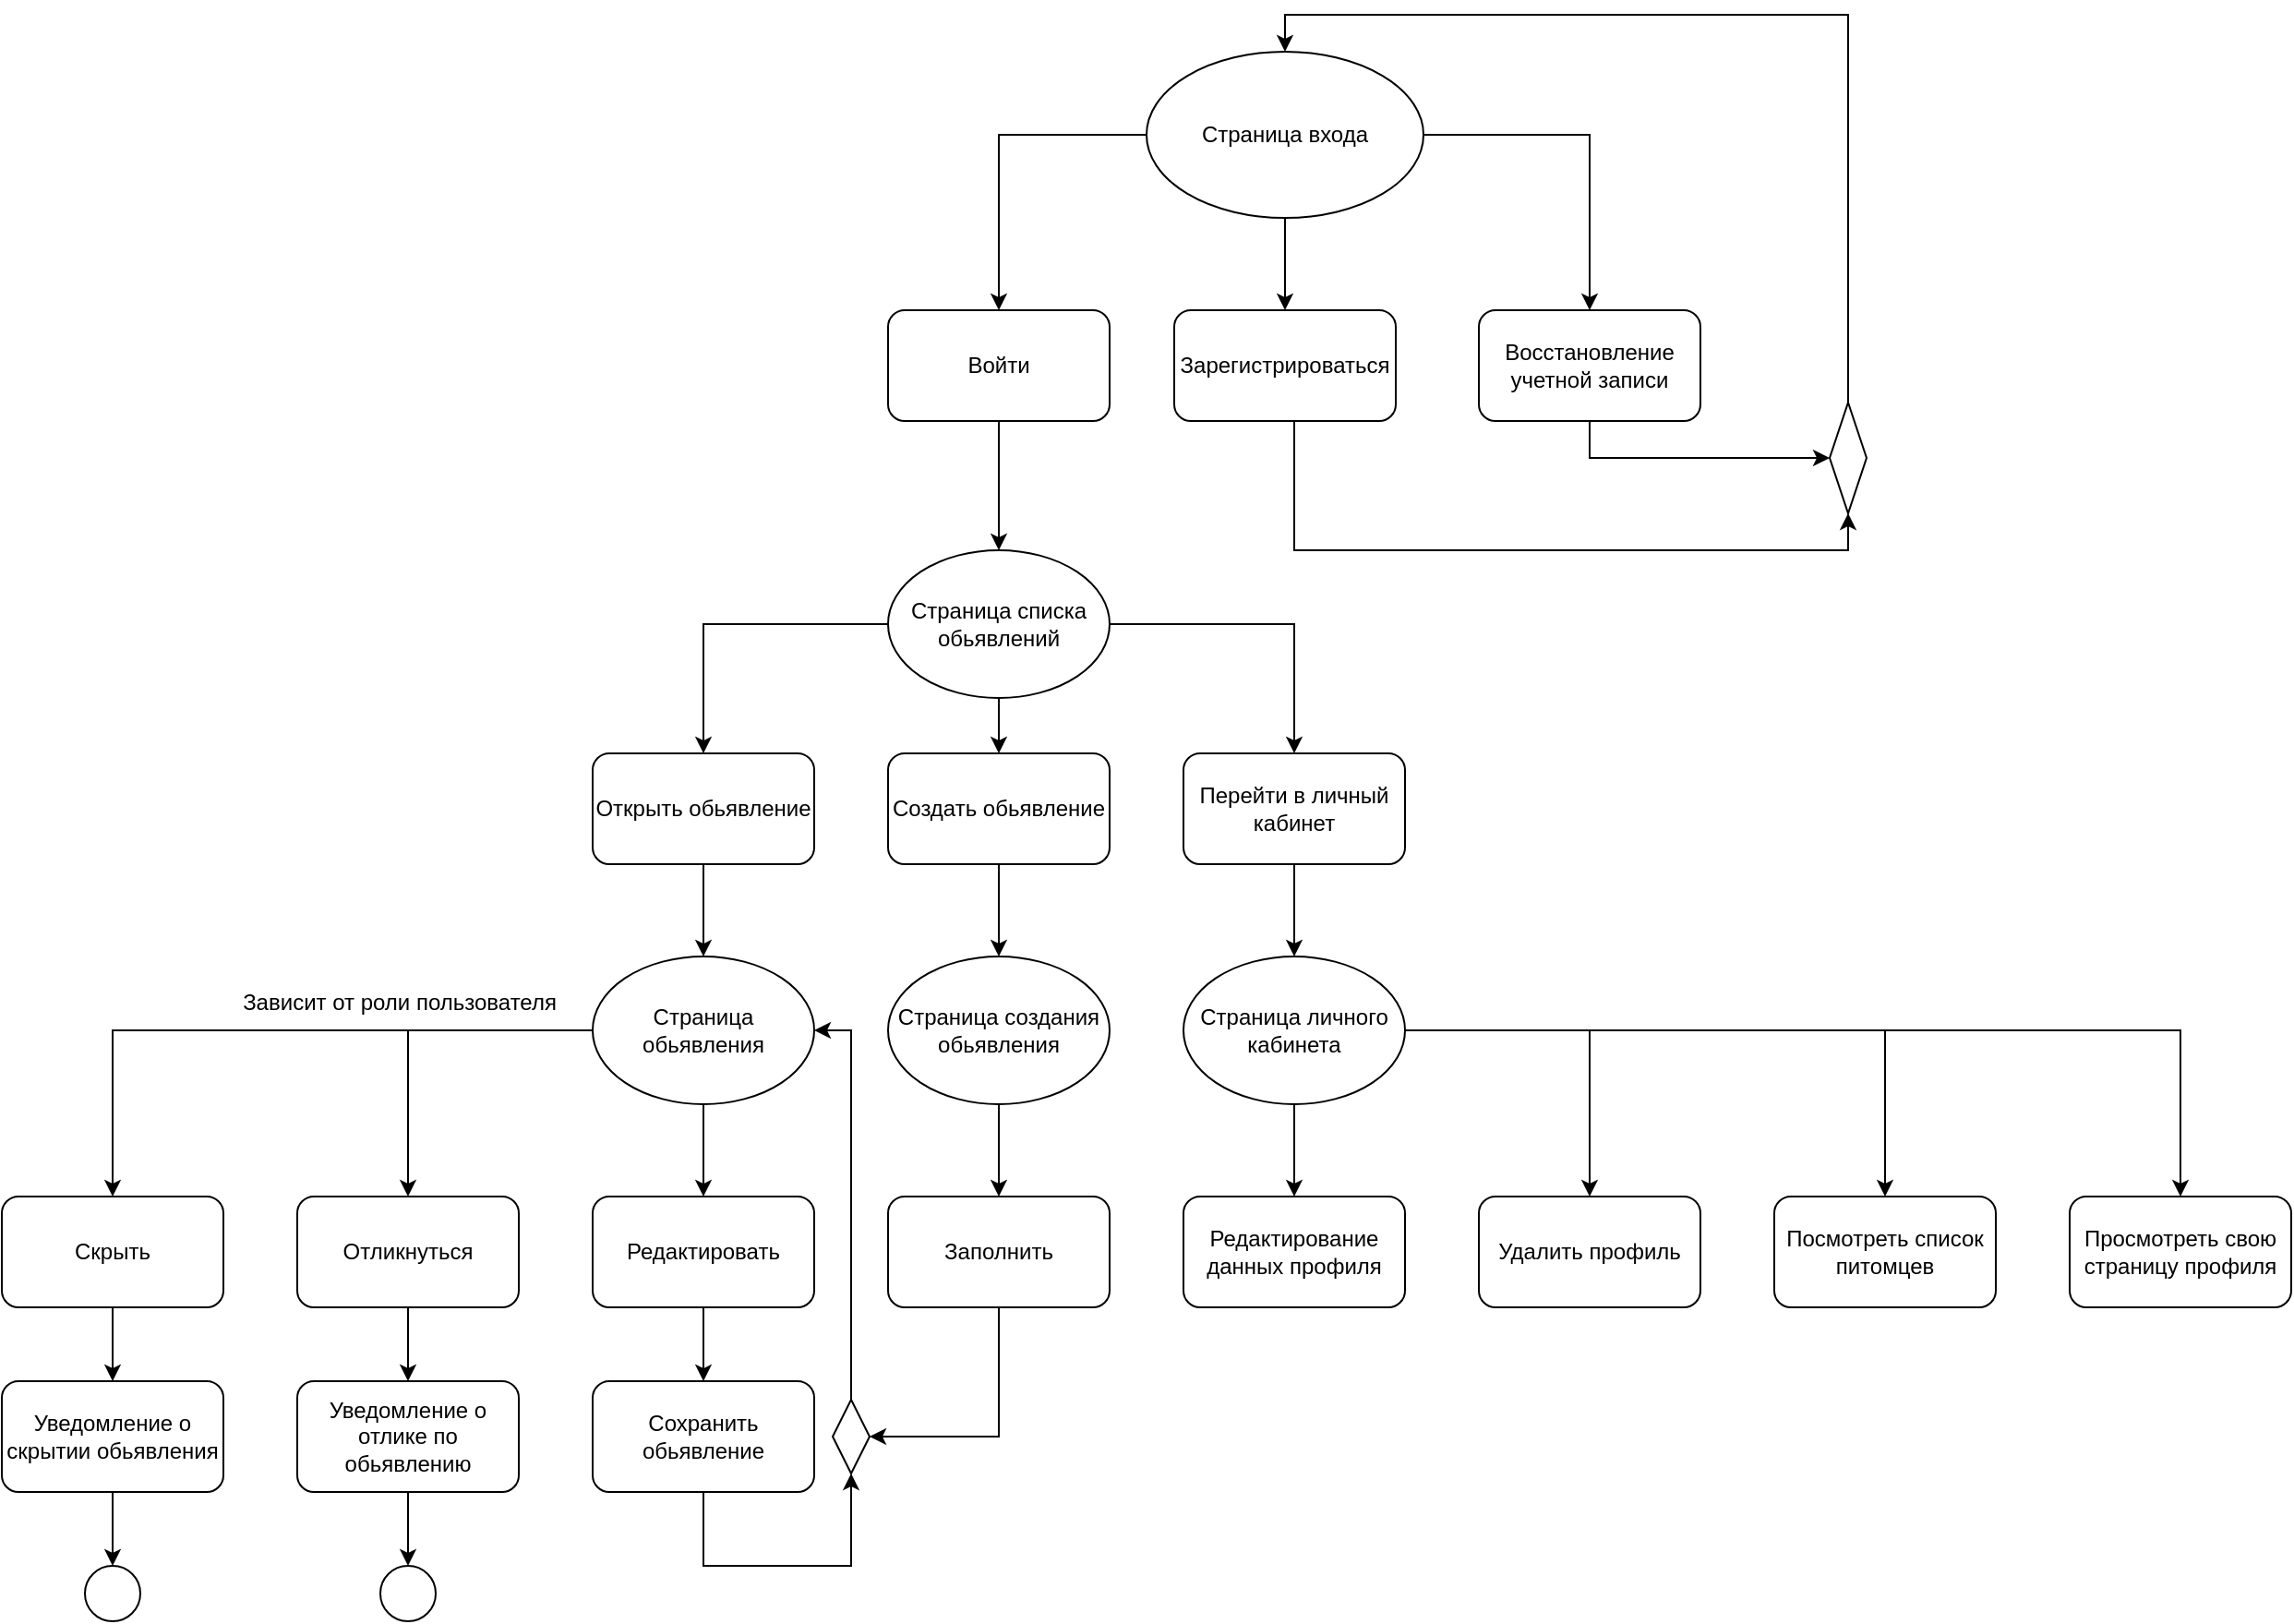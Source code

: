 <mxfile version="24.7.17">
  <diagram name="Page-1" id="xSTa4bAv6NXTP034fpUP">
    <mxGraphModel dx="1687" dy="635" grid="1" gridSize="10" guides="1" tooltips="1" connect="1" arrows="1" fold="1" page="1" pageScale="1" pageWidth="850" pageHeight="1100" math="0" shadow="0">
      <root>
        <mxCell id="0" />
        <mxCell id="1" parent="0" />
        <mxCell id="E1MoNTwq4y8mapBGVoiS-58" style="edgeStyle=orthogonalEdgeStyle;rounded=0;orthogonalLoop=1;jettySize=auto;html=1;entryX=0.5;entryY=1;entryDx=0;entryDy=0;" edge="1" parent="1" source="E1MoNTwq4y8mapBGVoiS-2" target="E1MoNTwq4y8mapBGVoiS-10">
          <mxGeometry relative="1" as="geometry">
            <Array as="points">
              <mxPoint x="420" y="330" />
              <mxPoint x="720" y="330" />
            </Array>
          </mxGeometry>
        </mxCell>
        <mxCell id="E1MoNTwq4y8mapBGVoiS-2" value="Зарегистрироваться" style="rounded=1;whiteSpace=wrap;html=1;" vertex="1" parent="1">
          <mxGeometry x="355" y="200" width="120" height="60" as="geometry" />
        </mxCell>
        <mxCell id="E1MoNTwq4y8mapBGVoiS-6" style="edgeStyle=orthogonalEdgeStyle;rounded=0;orthogonalLoop=1;jettySize=auto;html=1;entryX=0.5;entryY=0;entryDx=0;entryDy=0;" edge="1" parent="1" source="E1MoNTwq4y8mapBGVoiS-3" target="E1MoNTwq4y8mapBGVoiS-4">
          <mxGeometry relative="1" as="geometry" />
        </mxCell>
        <mxCell id="E1MoNTwq4y8mapBGVoiS-7" style="edgeStyle=orthogonalEdgeStyle;rounded=0;orthogonalLoop=1;jettySize=auto;html=1;entryX=0.5;entryY=0;entryDx=0;entryDy=0;" edge="1" parent="1" source="E1MoNTwq4y8mapBGVoiS-3" target="E1MoNTwq4y8mapBGVoiS-2">
          <mxGeometry relative="1" as="geometry" />
        </mxCell>
        <mxCell id="E1MoNTwq4y8mapBGVoiS-8" style="edgeStyle=orthogonalEdgeStyle;rounded=0;orthogonalLoop=1;jettySize=auto;html=1;entryX=0.5;entryY=0;entryDx=0;entryDy=0;" edge="1" parent="1" source="E1MoNTwq4y8mapBGVoiS-3" target="E1MoNTwq4y8mapBGVoiS-5">
          <mxGeometry relative="1" as="geometry" />
        </mxCell>
        <mxCell id="E1MoNTwq4y8mapBGVoiS-3" value="Страница входа" style="ellipse;whiteSpace=wrap;html=1;" vertex="1" parent="1">
          <mxGeometry x="340" y="60" width="150" height="90" as="geometry" />
        </mxCell>
        <mxCell id="E1MoNTwq4y8mapBGVoiS-15" style="edgeStyle=orthogonalEdgeStyle;rounded=0;orthogonalLoop=1;jettySize=auto;html=1;entryX=0.5;entryY=0;entryDx=0;entryDy=0;" edge="1" parent="1" source="E1MoNTwq4y8mapBGVoiS-4" target="E1MoNTwq4y8mapBGVoiS-14">
          <mxGeometry relative="1" as="geometry" />
        </mxCell>
        <mxCell id="E1MoNTwq4y8mapBGVoiS-4" value="Войти" style="rounded=1;whiteSpace=wrap;html=1;" vertex="1" parent="1">
          <mxGeometry x="200" y="200" width="120" height="60" as="geometry" />
        </mxCell>
        <mxCell id="E1MoNTwq4y8mapBGVoiS-57" style="edgeStyle=orthogonalEdgeStyle;rounded=0;orthogonalLoop=1;jettySize=auto;html=1;entryX=0;entryY=0.5;entryDx=0;entryDy=0;" edge="1" parent="1" source="E1MoNTwq4y8mapBGVoiS-5" target="E1MoNTwq4y8mapBGVoiS-10">
          <mxGeometry relative="1" as="geometry">
            <Array as="points">
              <mxPoint x="580" y="280" />
            </Array>
          </mxGeometry>
        </mxCell>
        <mxCell id="E1MoNTwq4y8mapBGVoiS-5" value="Восстановление учетной записи" style="rounded=1;whiteSpace=wrap;html=1;" vertex="1" parent="1">
          <mxGeometry x="520" y="200" width="120" height="60" as="geometry" />
        </mxCell>
        <mxCell id="E1MoNTwq4y8mapBGVoiS-11" style="edgeStyle=orthogonalEdgeStyle;rounded=0;orthogonalLoop=1;jettySize=auto;html=1;entryX=0.5;entryY=0;entryDx=0;entryDy=0;" edge="1" parent="1" source="E1MoNTwq4y8mapBGVoiS-10" target="E1MoNTwq4y8mapBGVoiS-3">
          <mxGeometry relative="1" as="geometry">
            <Array as="points">
              <mxPoint x="720" y="40" />
              <mxPoint x="415" y="40" />
            </Array>
          </mxGeometry>
        </mxCell>
        <mxCell id="E1MoNTwq4y8mapBGVoiS-10" value="" style="rhombus;whiteSpace=wrap;html=1;" vertex="1" parent="1">
          <mxGeometry x="710" y="250" width="20" height="60" as="geometry" />
        </mxCell>
        <mxCell id="E1MoNTwq4y8mapBGVoiS-19" style="edgeStyle=orthogonalEdgeStyle;rounded=0;orthogonalLoop=1;jettySize=auto;html=1;entryX=0.5;entryY=0;entryDx=0;entryDy=0;" edge="1" parent="1" source="E1MoNTwq4y8mapBGVoiS-14" target="E1MoNTwq4y8mapBGVoiS-16">
          <mxGeometry relative="1" as="geometry" />
        </mxCell>
        <mxCell id="E1MoNTwq4y8mapBGVoiS-20" value="" style="edgeStyle=orthogonalEdgeStyle;rounded=0;orthogonalLoop=1;jettySize=auto;html=1;" edge="1" parent="1" source="E1MoNTwq4y8mapBGVoiS-14" target="E1MoNTwq4y8mapBGVoiS-18">
          <mxGeometry relative="1" as="geometry" />
        </mxCell>
        <mxCell id="E1MoNTwq4y8mapBGVoiS-21" style="edgeStyle=orthogonalEdgeStyle;rounded=0;orthogonalLoop=1;jettySize=auto;html=1;entryX=0.5;entryY=0;entryDx=0;entryDy=0;" edge="1" parent="1" source="E1MoNTwq4y8mapBGVoiS-14" target="E1MoNTwq4y8mapBGVoiS-17">
          <mxGeometry relative="1" as="geometry" />
        </mxCell>
        <mxCell id="E1MoNTwq4y8mapBGVoiS-14" value="Страница списка обьявлений" style="ellipse;whiteSpace=wrap;html=1;" vertex="1" parent="1">
          <mxGeometry x="200" y="330" width="120" height="80" as="geometry" />
        </mxCell>
        <mxCell id="E1MoNTwq4y8mapBGVoiS-23" value="" style="edgeStyle=orthogonalEdgeStyle;rounded=0;orthogonalLoop=1;jettySize=auto;html=1;" edge="1" parent="1" source="E1MoNTwq4y8mapBGVoiS-16" target="E1MoNTwq4y8mapBGVoiS-22">
          <mxGeometry relative="1" as="geometry" />
        </mxCell>
        <mxCell id="E1MoNTwq4y8mapBGVoiS-16" value="Открыть обьявление" style="rounded=1;whiteSpace=wrap;html=1;" vertex="1" parent="1">
          <mxGeometry x="40" y="440" width="120" height="60" as="geometry" />
        </mxCell>
        <mxCell id="E1MoNTwq4y8mapBGVoiS-27" value="" style="edgeStyle=orthogonalEdgeStyle;rounded=0;orthogonalLoop=1;jettySize=auto;html=1;" edge="1" parent="1" source="E1MoNTwq4y8mapBGVoiS-17" target="E1MoNTwq4y8mapBGVoiS-26">
          <mxGeometry relative="1" as="geometry" />
        </mxCell>
        <mxCell id="E1MoNTwq4y8mapBGVoiS-17" value="Перейти в личный кабинет" style="rounded=1;whiteSpace=wrap;html=1;" vertex="1" parent="1">
          <mxGeometry x="360" y="440" width="120" height="60" as="geometry" />
        </mxCell>
        <mxCell id="E1MoNTwq4y8mapBGVoiS-25" value="" style="edgeStyle=orthogonalEdgeStyle;rounded=0;orthogonalLoop=1;jettySize=auto;html=1;" edge="1" parent="1" source="E1MoNTwq4y8mapBGVoiS-18" target="E1MoNTwq4y8mapBGVoiS-24">
          <mxGeometry relative="1" as="geometry" />
        </mxCell>
        <mxCell id="E1MoNTwq4y8mapBGVoiS-18" value="Создать обьявление" style="rounded=1;whiteSpace=wrap;html=1;" vertex="1" parent="1">
          <mxGeometry x="200" y="440" width="120" height="60" as="geometry" />
        </mxCell>
        <mxCell id="E1MoNTwq4y8mapBGVoiS-31" value="" style="edgeStyle=orthogonalEdgeStyle;rounded=0;orthogonalLoop=1;jettySize=auto;html=1;" edge="1" parent="1" source="E1MoNTwq4y8mapBGVoiS-22" target="E1MoNTwq4y8mapBGVoiS-29">
          <mxGeometry relative="1" as="geometry" />
        </mxCell>
        <mxCell id="E1MoNTwq4y8mapBGVoiS-32" style="edgeStyle=orthogonalEdgeStyle;rounded=0;orthogonalLoop=1;jettySize=auto;html=1;entryX=0.5;entryY=0;entryDx=0;entryDy=0;" edge="1" parent="1" source="E1MoNTwq4y8mapBGVoiS-22" target="E1MoNTwq4y8mapBGVoiS-28">
          <mxGeometry relative="1" as="geometry" />
        </mxCell>
        <mxCell id="E1MoNTwq4y8mapBGVoiS-33" style="edgeStyle=orthogonalEdgeStyle;rounded=0;orthogonalLoop=1;jettySize=auto;html=1;entryX=0.5;entryY=0;entryDx=0;entryDy=0;" edge="1" parent="1" source="E1MoNTwq4y8mapBGVoiS-22" target="E1MoNTwq4y8mapBGVoiS-30">
          <mxGeometry relative="1" as="geometry" />
        </mxCell>
        <mxCell id="E1MoNTwq4y8mapBGVoiS-22" value="Страница обьявления" style="ellipse;whiteSpace=wrap;html=1;" vertex="1" parent="1">
          <mxGeometry x="40" y="550" width="120" height="80" as="geometry" />
        </mxCell>
        <mxCell id="E1MoNTwq4y8mapBGVoiS-36" value="" style="edgeStyle=orthogonalEdgeStyle;rounded=0;orthogonalLoop=1;jettySize=auto;html=1;" edge="1" parent="1" source="E1MoNTwq4y8mapBGVoiS-24" target="E1MoNTwq4y8mapBGVoiS-35">
          <mxGeometry relative="1" as="geometry" />
        </mxCell>
        <mxCell id="E1MoNTwq4y8mapBGVoiS-24" value="Страница создания обьявления" style="ellipse;whiteSpace=wrap;html=1;" vertex="1" parent="1">
          <mxGeometry x="200" y="550" width="120" height="80" as="geometry" />
        </mxCell>
        <mxCell id="E1MoNTwq4y8mapBGVoiS-60" value="" style="edgeStyle=orthogonalEdgeStyle;rounded=0;orthogonalLoop=1;jettySize=auto;html=1;" edge="1" parent="1" source="E1MoNTwq4y8mapBGVoiS-26" target="E1MoNTwq4y8mapBGVoiS-59">
          <mxGeometry relative="1" as="geometry" />
        </mxCell>
        <mxCell id="E1MoNTwq4y8mapBGVoiS-62" style="edgeStyle=orthogonalEdgeStyle;rounded=0;orthogonalLoop=1;jettySize=auto;html=1;entryX=0.5;entryY=0;entryDx=0;entryDy=0;" edge="1" parent="1" source="E1MoNTwq4y8mapBGVoiS-26" target="E1MoNTwq4y8mapBGVoiS-61">
          <mxGeometry relative="1" as="geometry" />
        </mxCell>
        <mxCell id="E1MoNTwq4y8mapBGVoiS-64" style="edgeStyle=orthogonalEdgeStyle;rounded=0;orthogonalLoop=1;jettySize=auto;html=1;entryX=0.5;entryY=0;entryDx=0;entryDy=0;" edge="1" parent="1" source="E1MoNTwq4y8mapBGVoiS-26" target="E1MoNTwq4y8mapBGVoiS-63">
          <mxGeometry relative="1" as="geometry" />
        </mxCell>
        <mxCell id="E1MoNTwq4y8mapBGVoiS-66" style="edgeStyle=orthogonalEdgeStyle;rounded=0;orthogonalLoop=1;jettySize=auto;html=1;entryX=0.5;entryY=0;entryDx=0;entryDy=0;" edge="1" parent="1" source="E1MoNTwq4y8mapBGVoiS-26" target="E1MoNTwq4y8mapBGVoiS-65">
          <mxGeometry relative="1" as="geometry" />
        </mxCell>
        <mxCell id="E1MoNTwq4y8mapBGVoiS-26" value="Страница личного кабинета" style="ellipse;whiteSpace=wrap;html=1;" vertex="1" parent="1">
          <mxGeometry x="360" y="550" width="120" height="80" as="geometry" />
        </mxCell>
        <mxCell id="E1MoNTwq4y8mapBGVoiS-42" value="" style="edgeStyle=orthogonalEdgeStyle;rounded=0;orthogonalLoop=1;jettySize=auto;html=1;" edge="1" parent="1" source="E1MoNTwq4y8mapBGVoiS-28" target="E1MoNTwq4y8mapBGVoiS-41">
          <mxGeometry relative="1" as="geometry" />
        </mxCell>
        <mxCell id="E1MoNTwq4y8mapBGVoiS-28" value="Отликнуться" style="rounded=1;whiteSpace=wrap;html=1;" vertex="1" parent="1">
          <mxGeometry x="-120" y="680" width="120" height="60" as="geometry" />
        </mxCell>
        <mxCell id="E1MoNTwq4y8mapBGVoiS-49" value="" style="edgeStyle=orthogonalEdgeStyle;rounded=0;orthogonalLoop=1;jettySize=auto;html=1;" edge="1" parent="1" source="E1MoNTwq4y8mapBGVoiS-29" target="E1MoNTwq4y8mapBGVoiS-48">
          <mxGeometry relative="1" as="geometry" />
        </mxCell>
        <mxCell id="E1MoNTwq4y8mapBGVoiS-29" value="Редактировать" style="rounded=1;whiteSpace=wrap;html=1;" vertex="1" parent="1">
          <mxGeometry x="40" y="680" width="120" height="60" as="geometry" />
        </mxCell>
        <mxCell id="E1MoNTwq4y8mapBGVoiS-40" value="" style="edgeStyle=orthogonalEdgeStyle;rounded=0;orthogonalLoop=1;jettySize=auto;html=1;" edge="1" parent="1" source="E1MoNTwq4y8mapBGVoiS-30" target="E1MoNTwq4y8mapBGVoiS-39">
          <mxGeometry relative="1" as="geometry" />
        </mxCell>
        <mxCell id="E1MoNTwq4y8mapBGVoiS-30" value="Скрыть" style="rounded=1;whiteSpace=wrap;html=1;" vertex="1" parent="1">
          <mxGeometry x="-280" y="680" width="120" height="60" as="geometry" />
        </mxCell>
        <mxCell id="E1MoNTwq4y8mapBGVoiS-34" value="Зависит от роли пользователя" style="text;html=1;align=center;verticalAlign=middle;resizable=0;points=[];autosize=1;strokeColor=none;fillColor=none;" vertex="1" parent="1">
          <mxGeometry x="-160" y="560" width="190" height="30" as="geometry" />
        </mxCell>
        <mxCell id="E1MoNTwq4y8mapBGVoiS-54" style="edgeStyle=orthogonalEdgeStyle;rounded=0;orthogonalLoop=1;jettySize=auto;html=1;entryX=1;entryY=0.5;entryDx=0;entryDy=0;" edge="1" parent="1" source="E1MoNTwq4y8mapBGVoiS-35" target="E1MoNTwq4y8mapBGVoiS-51">
          <mxGeometry relative="1" as="geometry">
            <Array as="points">
              <mxPoint x="260" y="810" />
            </Array>
          </mxGeometry>
        </mxCell>
        <mxCell id="E1MoNTwq4y8mapBGVoiS-35" value="Заполнить" style="rounded=1;whiteSpace=wrap;html=1;" vertex="1" parent="1">
          <mxGeometry x="200" y="680" width="120" height="60" as="geometry" />
        </mxCell>
        <mxCell id="E1MoNTwq4y8mapBGVoiS-44" value="" style="edgeStyle=orthogonalEdgeStyle;rounded=0;orthogonalLoop=1;jettySize=auto;html=1;" edge="1" parent="1" source="E1MoNTwq4y8mapBGVoiS-39" target="E1MoNTwq4y8mapBGVoiS-43">
          <mxGeometry relative="1" as="geometry" />
        </mxCell>
        <mxCell id="E1MoNTwq4y8mapBGVoiS-39" value="Уведомление о скрытии обьявления" style="whiteSpace=wrap;html=1;rounded=1;" vertex="1" parent="1">
          <mxGeometry x="-280" y="780" width="120" height="60" as="geometry" />
        </mxCell>
        <mxCell id="E1MoNTwq4y8mapBGVoiS-47" value="" style="edgeStyle=orthogonalEdgeStyle;rounded=0;orthogonalLoop=1;jettySize=auto;html=1;" edge="1" parent="1" source="E1MoNTwq4y8mapBGVoiS-41" target="E1MoNTwq4y8mapBGVoiS-45">
          <mxGeometry relative="1" as="geometry" />
        </mxCell>
        <mxCell id="E1MoNTwq4y8mapBGVoiS-41" value="Уведомление о отлике по обьявлению" style="whiteSpace=wrap;html=1;rounded=1;" vertex="1" parent="1">
          <mxGeometry x="-120" y="780" width="120" height="60" as="geometry" />
        </mxCell>
        <mxCell id="E1MoNTwq4y8mapBGVoiS-43" value="" style="ellipse;whiteSpace=wrap;html=1;rounded=1;" vertex="1" parent="1">
          <mxGeometry x="-235" y="880" width="30" height="30" as="geometry" />
        </mxCell>
        <mxCell id="E1MoNTwq4y8mapBGVoiS-45" value="" style="ellipse;whiteSpace=wrap;html=1;rounded=1;" vertex="1" parent="1">
          <mxGeometry x="-75" y="880" width="30" height="30" as="geometry" />
        </mxCell>
        <mxCell id="E1MoNTwq4y8mapBGVoiS-53" style="edgeStyle=orthogonalEdgeStyle;rounded=0;orthogonalLoop=1;jettySize=auto;html=1;entryX=0.5;entryY=1;entryDx=0;entryDy=0;" edge="1" parent="1" source="E1MoNTwq4y8mapBGVoiS-48" target="E1MoNTwq4y8mapBGVoiS-51">
          <mxGeometry relative="1" as="geometry">
            <Array as="points">
              <mxPoint x="100" y="880" />
              <mxPoint x="180" y="880" />
            </Array>
          </mxGeometry>
        </mxCell>
        <mxCell id="E1MoNTwq4y8mapBGVoiS-48" value="Сохранить обьявление" style="rounded=1;whiteSpace=wrap;html=1;" vertex="1" parent="1">
          <mxGeometry x="40" y="780" width="120" height="60" as="geometry" />
        </mxCell>
        <mxCell id="E1MoNTwq4y8mapBGVoiS-55" style="edgeStyle=orthogonalEdgeStyle;rounded=0;orthogonalLoop=1;jettySize=auto;html=1;entryX=1;entryY=0.5;entryDx=0;entryDy=0;" edge="1" parent="1" source="E1MoNTwq4y8mapBGVoiS-51" target="E1MoNTwq4y8mapBGVoiS-22">
          <mxGeometry relative="1" as="geometry">
            <Array as="points">
              <mxPoint x="180" y="590" />
            </Array>
          </mxGeometry>
        </mxCell>
        <mxCell id="E1MoNTwq4y8mapBGVoiS-51" value="" style="rhombus;whiteSpace=wrap;html=1;" vertex="1" parent="1">
          <mxGeometry x="170" y="790" width="20" height="40" as="geometry" />
        </mxCell>
        <mxCell id="E1MoNTwq4y8mapBGVoiS-59" value="Редактирование данных профиля" style="rounded=1;whiteSpace=wrap;html=1;" vertex="1" parent="1">
          <mxGeometry x="360" y="680" width="120" height="60" as="geometry" />
        </mxCell>
        <mxCell id="E1MoNTwq4y8mapBGVoiS-61" value="Удалить профиль" style="rounded=1;whiteSpace=wrap;html=1;" vertex="1" parent="1">
          <mxGeometry x="520" y="680" width="120" height="60" as="geometry" />
        </mxCell>
        <mxCell id="E1MoNTwq4y8mapBGVoiS-63" value="Посмотреть список питомцев" style="rounded=1;whiteSpace=wrap;html=1;" vertex="1" parent="1">
          <mxGeometry x="680" y="680" width="120" height="60" as="geometry" />
        </mxCell>
        <mxCell id="E1MoNTwq4y8mapBGVoiS-65" value="Просмотреть свою страницу профиля" style="rounded=1;whiteSpace=wrap;html=1;" vertex="1" parent="1">
          <mxGeometry x="840" y="680" width="120" height="60" as="geometry" />
        </mxCell>
      </root>
    </mxGraphModel>
  </diagram>
</mxfile>
